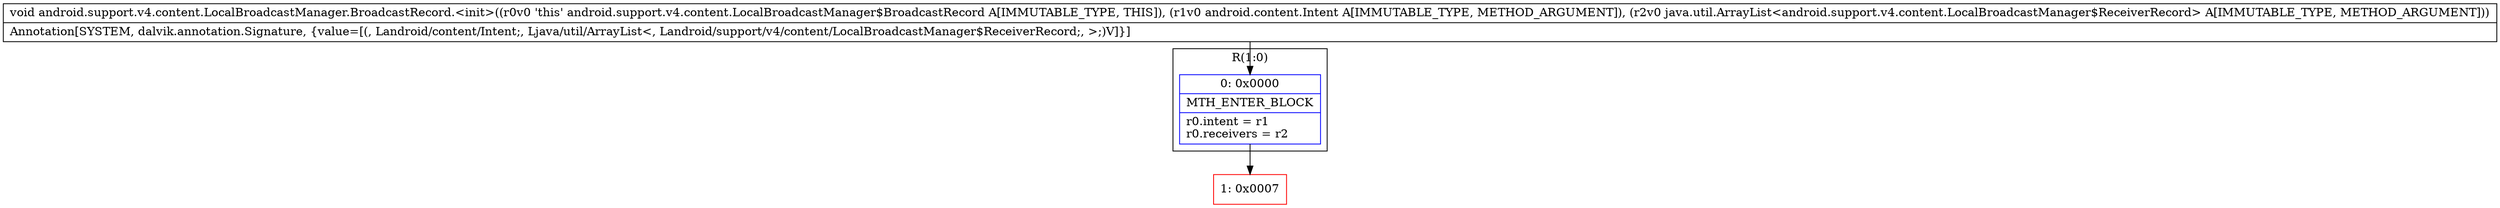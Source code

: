 digraph "CFG forandroid.support.v4.content.LocalBroadcastManager.BroadcastRecord.\<init\>(Landroid\/content\/Intent;Ljava\/util\/ArrayList;)V" {
subgraph cluster_Region_725755576 {
label = "R(1:0)";
node [shape=record,color=blue];
Node_0 [shape=record,label="{0\:\ 0x0000|MTH_ENTER_BLOCK\l|r0.intent = r1\lr0.receivers = r2\l}"];
}
Node_1 [shape=record,color=red,label="{1\:\ 0x0007}"];
MethodNode[shape=record,label="{void android.support.v4.content.LocalBroadcastManager.BroadcastRecord.\<init\>((r0v0 'this' android.support.v4.content.LocalBroadcastManager$BroadcastRecord A[IMMUTABLE_TYPE, THIS]), (r1v0 android.content.Intent A[IMMUTABLE_TYPE, METHOD_ARGUMENT]), (r2v0 java.util.ArrayList\<android.support.v4.content.LocalBroadcastManager$ReceiverRecord\> A[IMMUTABLE_TYPE, METHOD_ARGUMENT]))  | Annotation[SYSTEM, dalvik.annotation.Signature, \{value=[(, Landroid\/content\/Intent;, Ljava\/util\/ArrayList\<, Landroid\/support\/v4\/content\/LocalBroadcastManager$ReceiverRecord;, \>;)V]\}]\l}"];
MethodNode -> Node_0;
Node_0 -> Node_1;
}

